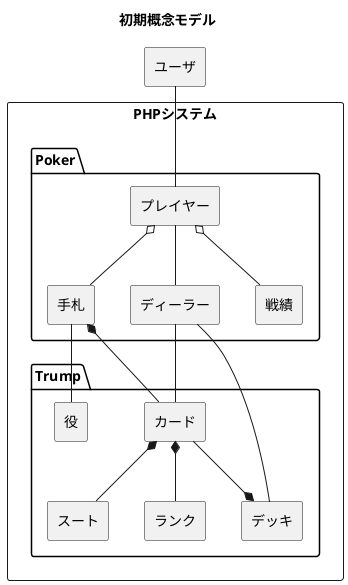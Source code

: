 @startuml

title: 初期概念モデル

agent ユーザ

rectangle PHPシステム {
    package Trump {
        agent デッキ
        agent カード
        agent スート
        agent ランク
        agent 役
    }

    package Poker {
        agent プレイヤー
        agent ディーラー
        agent 手札
        agent 戦績
    }
}

ユーザ -- プレイヤー

カード *-- スート
カード *-- ランク
デッキ *-u- カード

手札 *-- カード
プレイヤー o-- 手札
プレイヤー o-- 戦績

ディーラー -- デッキ
ディーラー -- カード
ディーラー -u- プレイヤー

手札 -- 役


@enduml